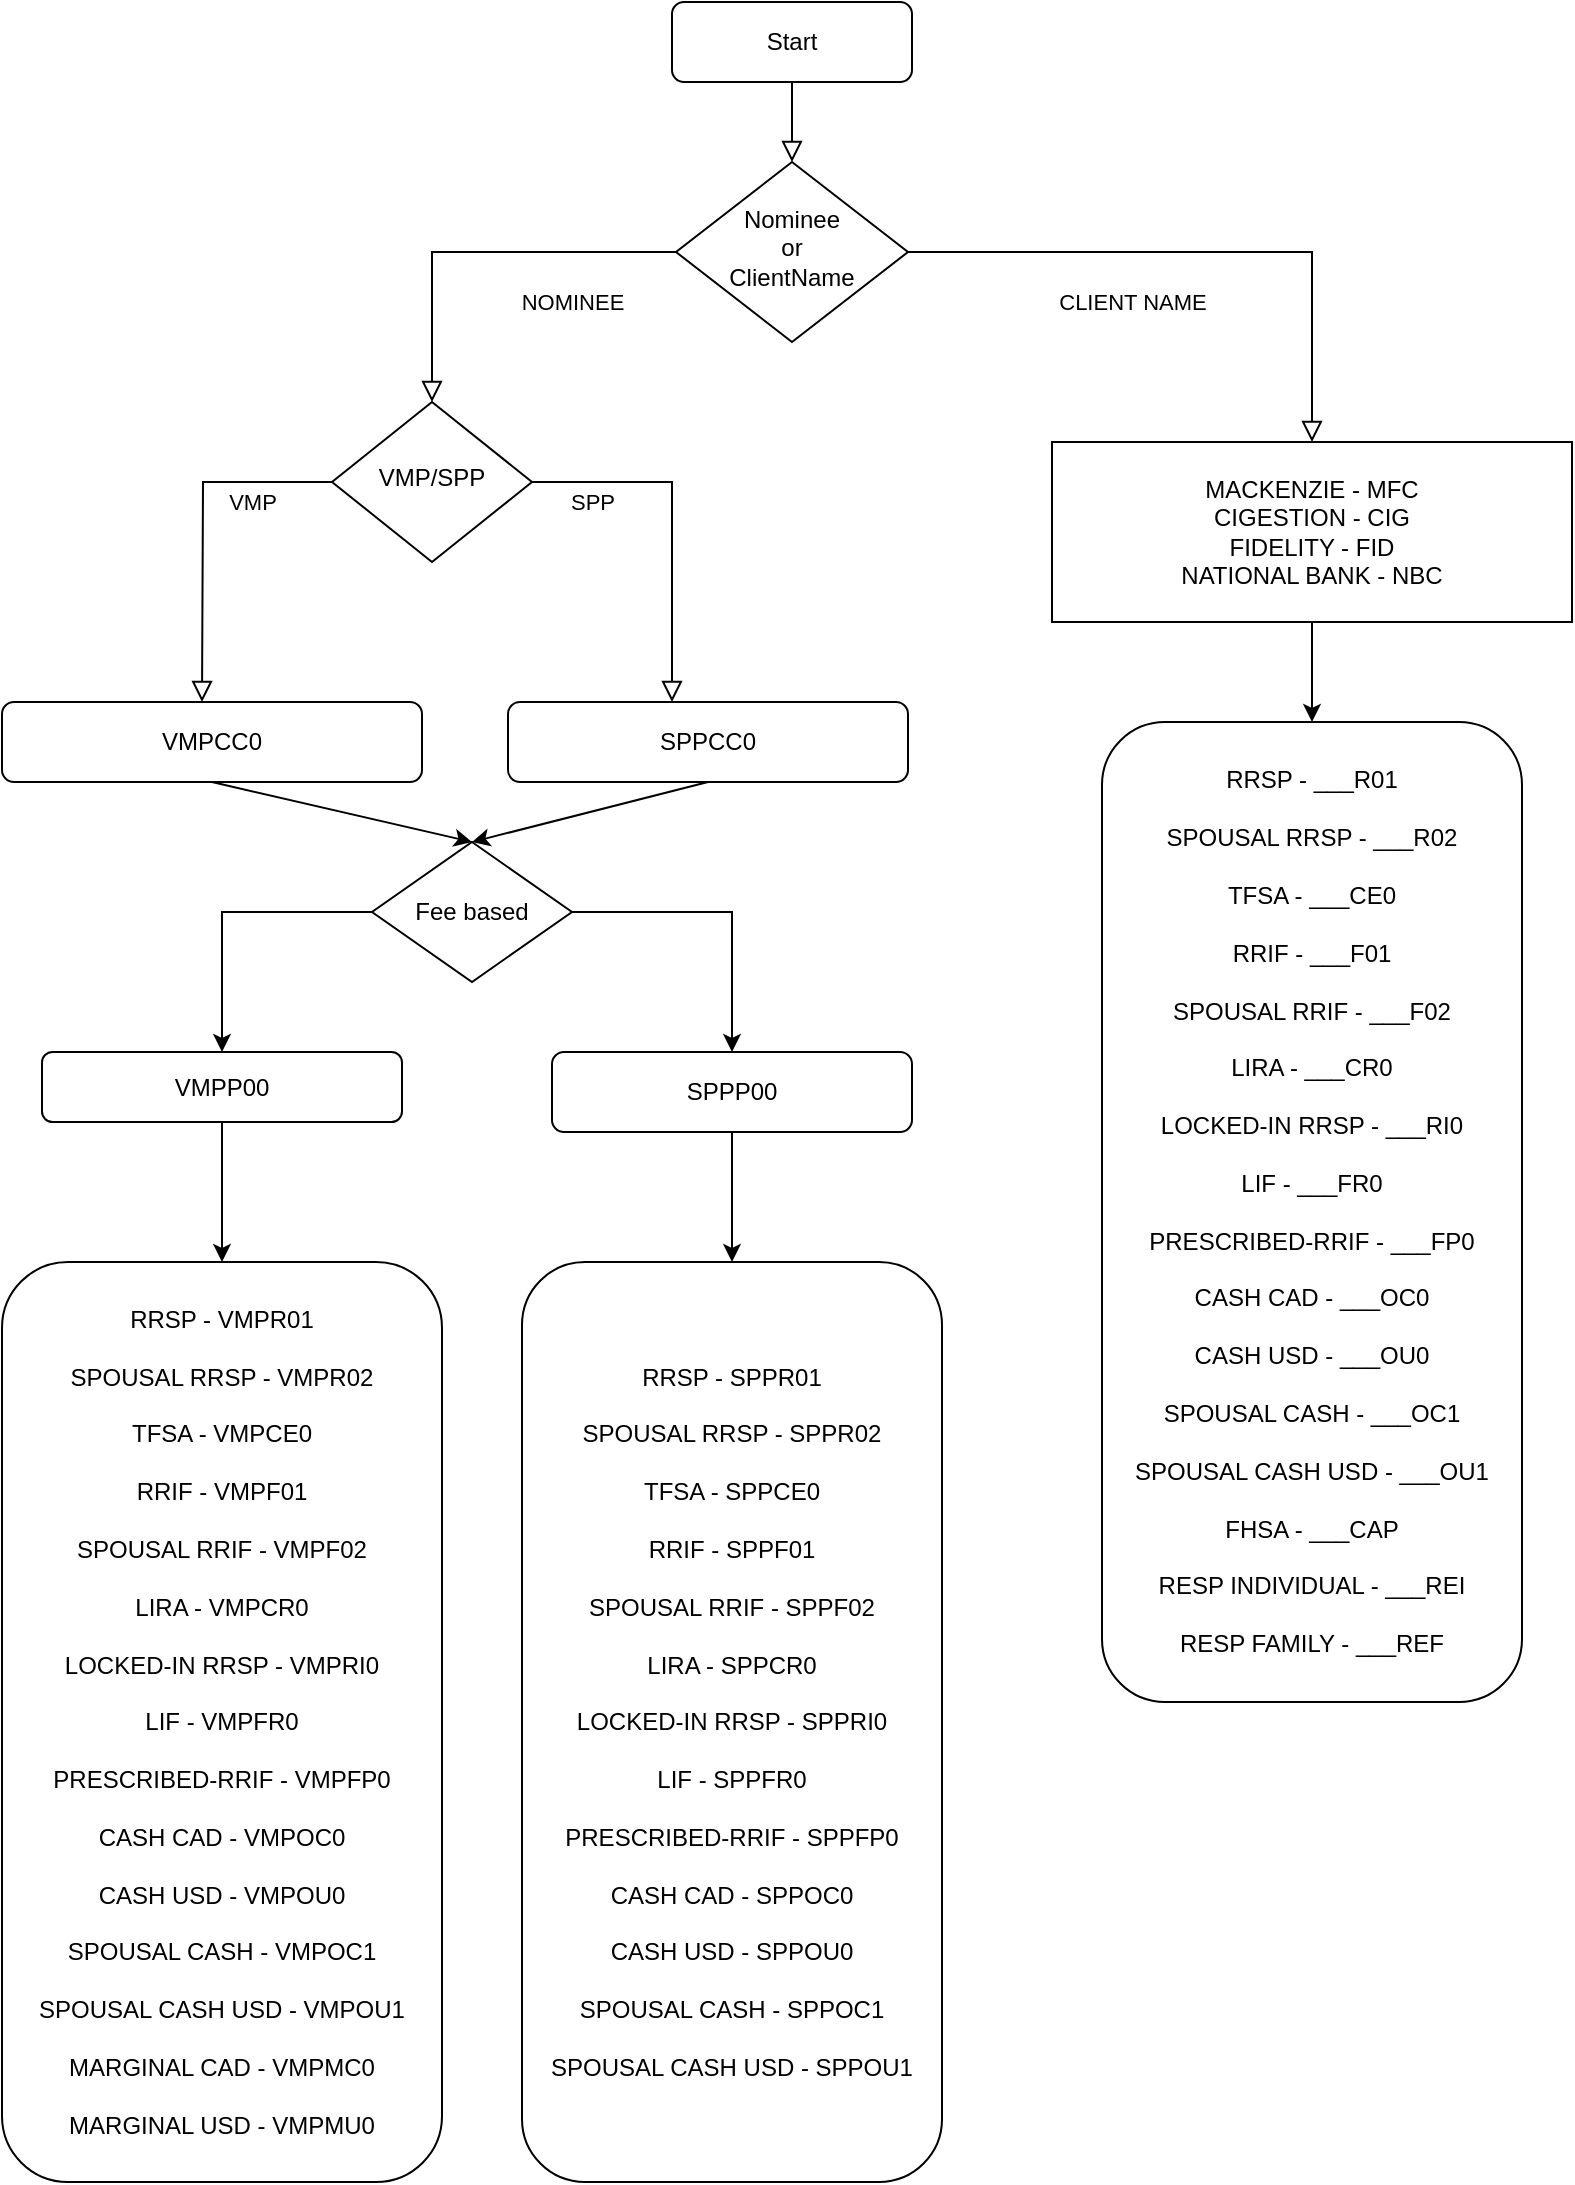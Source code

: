 <mxfile version="23.0.2" type="device">
  <diagram id="C5RBs43oDa-KdzZeNtuy" name="Page-1">
    <mxGraphModel dx="1527" dy="1314" grid="1" gridSize="10" guides="1" tooltips="1" connect="1" arrows="1" fold="1" page="1" pageScale="1" pageWidth="827" pageHeight="1169" math="0" shadow="0">
      <root>
        <mxCell id="WIyWlLk6GJQsqaUBKTNV-0" />
        <mxCell id="WIyWlLk6GJQsqaUBKTNV-1" parent="WIyWlLk6GJQsqaUBKTNV-0" />
        <mxCell id="WIyWlLk6GJQsqaUBKTNV-2" value="" style="rounded=0;html=1;jettySize=auto;orthogonalLoop=1;fontSize=11;endArrow=block;endFill=0;endSize=8;strokeWidth=1;shadow=0;labelBackgroundColor=none;edgeStyle=orthogonalEdgeStyle;" parent="WIyWlLk6GJQsqaUBKTNV-1" source="WIyWlLk6GJQsqaUBKTNV-3" target="WIyWlLk6GJQsqaUBKTNV-6" edge="1">
          <mxGeometry relative="1" as="geometry" />
        </mxCell>
        <mxCell id="WIyWlLk6GJQsqaUBKTNV-3" value="Start" style="rounded=1;whiteSpace=wrap;html=1;fontSize=12;glass=0;strokeWidth=1;shadow=0;" parent="WIyWlLk6GJQsqaUBKTNV-1" vertex="1">
          <mxGeometry x="340" y="20" width="120" height="40" as="geometry" />
        </mxCell>
        <mxCell id="WIyWlLk6GJQsqaUBKTNV-4" value="NOMINEE" style="rounded=0;html=1;jettySize=auto;orthogonalLoop=1;fontSize=11;endArrow=block;endFill=0;endSize=8;strokeWidth=1;shadow=0;labelBackgroundColor=none;edgeStyle=orthogonalEdgeStyle;" parent="WIyWlLk6GJQsqaUBKTNV-1" source="WIyWlLk6GJQsqaUBKTNV-6" target="WIyWlLk6GJQsqaUBKTNV-10" edge="1">
          <mxGeometry x="-0.472" y="25" relative="1" as="geometry">
            <mxPoint as="offset" />
          </mxGeometry>
        </mxCell>
        <mxCell id="WIyWlLk6GJQsqaUBKTNV-5" value="CLIENT NAME" style="edgeStyle=orthogonalEdgeStyle;rounded=0;html=1;jettySize=auto;orthogonalLoop=1;fontSize=11;endArrow=block;endFill=0;endSize=8;strokeWidth=1;shadow=0;labelBackgroundColor=none;entryX=0.5;entryY=0;entryDx=0;entryDy=0;" parent="WIyWlLk6GJQsqaUBKTNV-1" source="WIyWlLk6GJQsqaUBKTNV-6" target="F6gErZq9XpM95ji4dMw0-25" edge="1">
          <mxGeometry x="-0.246" y="-25" relative="1" as="geometry">
            <mxPoint as="offset" />
            <mxPoint x="630" y="220" as="targetPoint" />
          </mxGeometry>
        </mxCell>
        <mxCell id="WIyWlLk6GJQsqaUBKTNV-6" value="Nominee&lt;br&gt;or&lt;br&gt;ClientName" style="rhombus;whiteSpace=wrap;html=1;shadow=0;fontFamily=Helvetica;fontSize=12;align=center;strokeWidth=1;spacing=6;spacingTop=-4;" parent="WIyWlLk6GJQsqaUBKTNV-1" vertex="1">
          <mxGeometry x="342" y="100" width="116" height="90" as="geometry" />
        </mxCell>
        <mxCell id="WIyWlLk6GJQsqaUBKTNV-8" value="VMP" style="rounded=0;html=1;jettySize=auto;orthogonalLoop=1;fontSize=11;endArrow=block;endFill=0;endSize=8;strokeWidth=1;shadow=0;labelBackgroundColor=none;edgeStyle=orthogonalEdgeStyle;exitX=0;exitY=0.5;exitDx=0;exitDy=0;" parent="WIyWlLk6GJQsqaUBKTNV-1" source="WIyWlLk6GJQsqaUBKTNV-10" edge="1">
          <mxGeometry x="-0.542" y="10" relative="1" as="geometry">
            <mxPoint as="offset" />
            <mxPoint x="105" y="370" as="targetPoint" />
          </mxGeometry>
        </mxCell>
        <mxCell id="WIyWlLk6GJQsqaUBKTNV-9" value="SPP" style="edgeStyle=orthogonalEdgeStyle;rounded=0;html=1;jettySize=auto;orthogonalLoop=1;fontSize=11;endArrow=block;endFill=0;endSize=8;strokeWidth=1;shadow=0;labelBackgroundColor=none;" parent="WIyWlLk6GJQsqaUBKTNV-1" source="WIyWlLk6GJQsqaUBKTNV-10" edge="1">
          <mxGeometry x="-0.667" y="-10" relative="1" as="geometry">
            <mxPoint as="offset" />
            <Array as="points">
              <mxPoint x="340" y="260" />
            </Array>
            <mxPoint x="340" y="370" as="targetPoint" />
          </mxGeometry>
        </mxCell>
        <mxCell id="WIyWlLk6GJQsqaUBKTNV-10" value="VMP/SPP" style="rhombus;whiteSpace=wrap;html=1;shadow=0;fontFamily=Helvetica;fontSize=12;align=center;strokeWidth=1;spacing=6;spacingTop=-4;" parent="WIyWlLk6GJQsqaUBKTNV-1" vertex="1">
          <mxGeometry x="170" y="220" width="100" height="80" as="geometry" />
        </mxCell>
        <mxCell id="WIyWlLk6GJQsqaUBKTNV-11" value="RRSP - VMPR01&lt;br&gt;&lt;br&gt;SPOUSAL RRSP - VMPR02&lt;br&gt;&lt;br&gt;TFSA - VMPCE0&lt;br&gt;&lt;br&gt;RRIF - VMPF01&lt;br&gt;&lt;br&gt;SPOUSAL RRIF - VMPF02&lt;br&gt;&lt;br&gt;LIRA - VMPCR0&lt;br&gt;&lt;br&gt;LOCKED-IN RRSP - VMPRI0&lt;br&gt;&lt;br&gt;LIF - VMPFR0&lt;br&gt;&lt;br&gt;PRESCRIBED-RRIF - VMPFP0&lt;br&gt;&lt;br&gt;CASH CAD - VMPOC0&lt;br&gt;&lt;br&gt;CASH USD - VMPOU0&lt;br&gt;&lt;br&gt;SPOUSAL CASH - VMPOC1&lt;br&gt;&lt;br&gt;SPOUSAL CASH USD - VMPOU1&lt;br&gt;&lt;br&gt;MARGINAL CAD - VMPMC0&lt;br&gt;&lt;br&gt;MARGINAL USD - VMPMU0" style="rounded=1;whiteSpace=wrap;html=1;fontSize=12;glass=0;strokeWidth=1;shadow=0;" parent="WIyWlLk6GJQsqaUBKTNV-1" vertex="1">
          <mxGeometry x="5" y="650" width="220" height="460" as="geometry" />
        </mxCell>
        <mxCell id="WIyWlLk6GJQsqaUBKTNV-12" value="RRSP - SPPR01&lt;br&gt;&lt;br&gt;SPOUSAL RRSP - SPPR02&lt;br&gt;&lt;br&gt;TFSA - SPPCE0&lt;br&gt;&lt;br&gt;RRIF - SPPF01&lt;br&gt;&lt;br&gt;SPOUSAL RRIF - SPPF02&lt;br&gt;&lt;br&gt;LIRA - SPPCR0&lt;br&gt;&lt;br&gt;LOCKED-IN RRSP - SPPRI0&lt;br&gt;&lt;br&gt;LIF - SPPFR0&lt;br&gt;&lt;br&gt;PRESCRIBED-RRIF - SPPFP0&lt;br&gt;&lt;br&gt;CASH CAD - SPPOC0&lt;br&gt;&lt;br&gt;CASH USD - SPPOU0&lt;br&gt;&lt;br&gt;SPOUSAL CASH - SPPOC1&lt;br&gt;&lt;br&gt;SPOUSAL CASH USD - SPPOU1" style="rounded=1;whiteSpace=wrap;html=1;fontSize=12;glass=0;strokeWidth=1;shadow=0;" parent="WIyWlLk6GJQsqaUBKTNV-1" vertex="1">
          <mxGeometry x="265" y="650" width="210" height="460" as="geometry" />
        </mxCell>
        <mxCell id="F6gErZq9XpM95ji4dMw0-2" value="VMPCC0" style="rounded=1;whiteSpace=wrap;html=1;" parent="WIyWlLk6GJQsqaUBKTNV-1" vertex="1">
          <mxGeometry x="5" y="370" width="210" height="40" as="geometry" />
        </mxCell>
        <mxCell id="F6gErZq9XpM95ji4dMw0-3" value="SPPCC0" style="rounded=1;whiteSpace=wrap;html=1;" parent="WIyWlLk6GJQsqaUBKTNV-1" vertex="1">
          <mxGeometry x="258" y="370" width="200" height="40" as="geometry" />
        </mxCell>
        <mxCell id="o53qtGscuwjgSPumaU0w-2" style="edgeStyle=orthogonalEdgeStyle;rounded=0;orthogonalLoop=1;jettySize=auto;html=1;exitX=0;exitY=0.5;exitDx=0;exitDy=0;entryX=0.5;entryY=0;entryDx=0;entryDy=0;" edge="1" parent="WIyWlLk6GJQsqaUBKTNV-1" source="F6gErZq9XpM95ji4dMw0-4" target="F6gErZq9XpM95ji4dMw0-15">
          <mxGeometry relative="1" as="geometry" />
        </mxCell>
        <mxCell id="o53qtGscuwjgSPumaU0w-3" style="edgeStyle=orthogonalEdgeStyle;rounded=0;orthogonalLoop=1;jettySize=auto;html=1;exitX=1;exitY=0.5;exitDx=0;exitDy=0;entryX=0.5;entryY=0;entryDx=0;entryDy=0;" edge="1" parent="WIyWlLk6GJQsqaUBKTNV-1" source="F6gErZq9XpM95ji4dMw0-4" target="F6gErZq9XpM95ji4dMw0-16">
          <mxGeometry relative="1" as="geometry" />
        </mxCell>
        <mxCell id="F6gErZq9XpM95ji4dMw0-4" value="Fee based" style="rhombus;whiteSpace=wrap;html=1;" parent="WIyWlLk6GJQsqaUBKTNV-1" vertex="1">
          <mxGeometry x="190" y="440" width="100" height="70" as="geometry" />
        </mxCell>
        <mxCell id="o53qtGscuwjgSPumaU0w-9" style="edgeStyle=orthogonalEdgeStyle;rounded=0;orthogonalLoop=1;jettySize=auto;html=1;exitX=0.5;exitY=1;exitDx=0;exitDy=0;entryX=0.5;entryY=0;entryDx=0;entryDy=0;" edge="1" parent="WIyWlLk6GJQsqaUBKTNV-1" source="F6gErZq9XpM95ji4dMw0-15" target="WIyWlLk6GJQsqaUBKTNV-11">
          <mxGeometry relative="1" as="geometry" />
        </mxCell>
        <mxCell id="F6gErZq9XpM95ji4dMw0-15" value="VMPP00" style="rounded=1;whiteSpace=wrap;html=1;" parent="WIyWlLk6GJQsqaUBKTNV-1" vertex="1">
          <mxGeometry x="25" y="545" width="180" height="35" as="geometry" />
        </mxCell>
        <mxCell id="o53qtGscuwjgSPumaU0w-8" style="edgeStyle=orthogonalEdgeStyle;rounded=0;orthogonalLoop=1;jettySize=auto;html=1;exitX=0.5;exitY=1;exitDx=0;exitDy=0;entryX=0.5;entryY=0;entryDx=0;entryDy=0;" edge="1" parent="WIyWlLk6GJQsqaUBKTNV-1" source="F6gErZq9XpM95ji4dMw0-16" target="WIyWlLk6GJQsqaUBKTNV-12">
          <mxGeometry relative="1" as="geometry" />
        </mxCell>
        <mxCell id="F6gErZq9XpM95ji4dMw0-16" value="SPPP00" style="rounded=1;whiteSpace=wrap;html=1;" parent="WIyWlLk6GJQsqaUBKTNV-1" vertex="1">
          <mxGeometry x="280" y="545" width="180" height="40" as="geometry" />
        </mxCell>
        <mxCell id="F6gErZq9XpM95ji4dMw0-25" value="MACKENZIE - MFC&lt;br&gt;CIGESTION - CIG&lt;br&gt;FIDELITY - FID&lt;br&gt;NATIONAL BANK - NBC" style="rounded=0;whiteSpace=wrap;html=1;" parent="WIyWlLk6GJQsqaUBKTNV-1" vertex="1">
          <mxGeometry x="530" y="240" width="260" height="90" as="geometry" />
        </mxCell>
        <mxCell id="F6gErZq9XpM95ji4dMw0-27" value="RRSP - ___R01&lt;br&gt;&lt;br&gt;SPOUSAL RRSP - ___R02&lt;br&gt;&lt;br&gt;TFSA - ___CE0&lt;br&gt;&lt;br&gt;RRIF - ___F01&lt;br&gt;&lt;br&gt;SPOUSAL RRIF - ___F02&lt;br&gt;&lt;br&gt;LIRA - ___CR0&lt;br&gt;&lt;br&gt;LOCKED-IN RRSP - ___RI0&lt;br&gt;&lt;br&gt;LIF - ___FR0&lt;br&gt;&lt;br&gt;PRESCRIBED-RRIF - ___FP0&lt;br&gt;&lt;br&gt;CASH CAD - ___OC0&lt;br&gt;&lt;br&gt;CASH USD - ___OU0&lt;br&gt;&lt;br&gt;SPOUSAL CASH - ___OC1&lt;br&gt;&lt;br&gt;SPOUSAL CASH USD - ___OU1&lt;br&gt;&lt;br&gt;FHSA - ___CAP&lt;br&gt;&lt;br&gt;RESP INDIVIDUAL - ___REI&lt;br&gt;&lt;br&gt;RESP FAMILY - ___REF" style="rounded=1;whiteSpace=wrap;html=1;fontSize=12;glass=0;strokeWidth=1;shadow=0;" parent="WIyWlLk6GJQsqaUBKTNV-1" vertex="1">
          <mxGeometry x="555" y="380" width="210" height="490" as="geometry" />
        </mxCell>
        <mxCell id="F6gErZq9XpM95ji4dMw0-31" value="" style="endArrow=classic;html=1;rounded=0;exitX=0.5;exitY=1;exitDx=0;exitDy=0;entryX=0.5;entryY=0;entryDx=0;entryDy=0;" parent="WIyWlLk6GJQsqaUBKTNV-1" source="F6gErZq9XpM95ji4dMw0-25" target="F6gErZq9XpM95ji4dMw0-27" edge="1">
          <mxGeometry width="50" height="50" relative="1" as="geometry">
            <mxPoint x="120" y="790" as="sourcePoint" />
            <mxPoint x="610" y="380" as="targetPoint" />
          </mxGeometry>
        </mxCell>
        <mxCell id="o53qtGscuwjgSPumaU0w-0" value="" style="endArrow=classic;html=1;rounded=0;exitX=0.5;exitY=1;exitDx=0;exitDy=0;entryX=0.5;entryY=0;entryDx=0;entryDy=0;" edge="1" parent="WIyWlLk6GJQsqaUBKTNV-1" source="F6gErZq9XpM95ji4dMw0-3" target="F6gErZq9XpM95ji4dMw0-4">
          <mxGeometry width="50" height="50" relative="1" as="geometry">
            <mxPoint x="390" y="690" as="sourcePoint" />
            <mxPoint x="440" y="640" as="targetPoint" />
          </mxGeometry>
        </mxCell>
        <mxCell id="o53qtGscuwjgSPumaU0w-1" value="" style="endArrow=classic;html=1;rounded=0;exitX=0.5;exitY=1;exitDx=0;exitDy=0;" edge="1" parent="WIyWlLk6GJQsqaUBKTNV-1" source="F6gErZq9XpM95ji4dMw0-2">
          <mxGeometry width="50" height="50" relative="1" as="geometry">
            <mxPoint x="80" y="460" as="sourcePoint" />
            <mxPoint x="240" y="440" as="targetPoint" />
          </mxGeometry>
        </mxCell>
      </root>
    </mxGraphModel>
  </diagram>
</mxfile>
